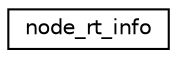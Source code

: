 digraph "Graphical Class Hierarchy"
{
  edge [fontname="Helvetica",fontsize="10",labelfontname="Helvetica",labelfontsize="10"];
  node [fontname="Helvetica",fontsize="10",shape=record];
  rankdir="LR";
  Node0 [label="node_rt_info",height=0.2,width=0.4,color="black", fillcolor="white", style="filled",URL="$structnode__rt__info.html"];
}
